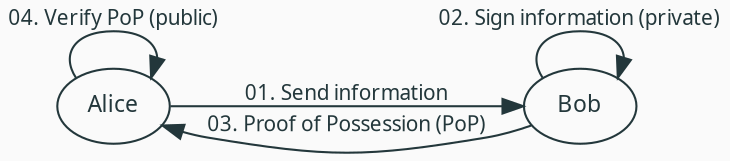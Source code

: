 digraph auth {
    layers="layer_01:layer_02:layer_03:layer_04";
    layerselect="1";

    graph [bgcolor="#fafafa"];
    rankdir=LR;
    node [shape=ellipse, color="#23373b", fontcolor="#23373b", fontname="Fira Sans light", fontsize="11pt"];
    edge [color="#23373b", fontcolor="#23373b", fontname="Fira Sans light", fontsize="10pt"];
    // Orange: #ec811b Blue: #23373b Grey: #e6e6e6
    Alice -> Bob [layer="1", label="01. Send information"];
    Bob -> Bob [layer="1", label="02. Sign information (private)"];
    Bob -> Alice [layer="1", label="03. Proof of Possession (PoP)"];
    Alice -> Alice [layer="1", label="04. Verify PoP (public)"];
}
